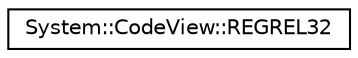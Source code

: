 digraph G
{
  edge [fontname="Helvetica",fontsize="10",labelfontname="Helvetica",labelfontsize="10"];
  node [fontname="Helvetica",fontsize="10",shape=record];
  rankdir="LR";
  Node1 [label="System::CodeView::REGREL32",height=0.2,width=0.4,color="black", fillcolor="white", style="filled",URL="$struct_system_1_1_code_view_1_1_r_e_g_r_e_l32.html"];
}
